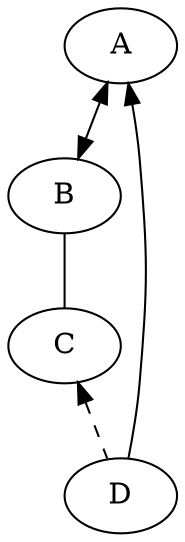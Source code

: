 digraph html {
	A->B[dir=both];
	B->C[dir=none];
	C->D[dir=back, style=dashed];
	D->A[dir=forward];
}

